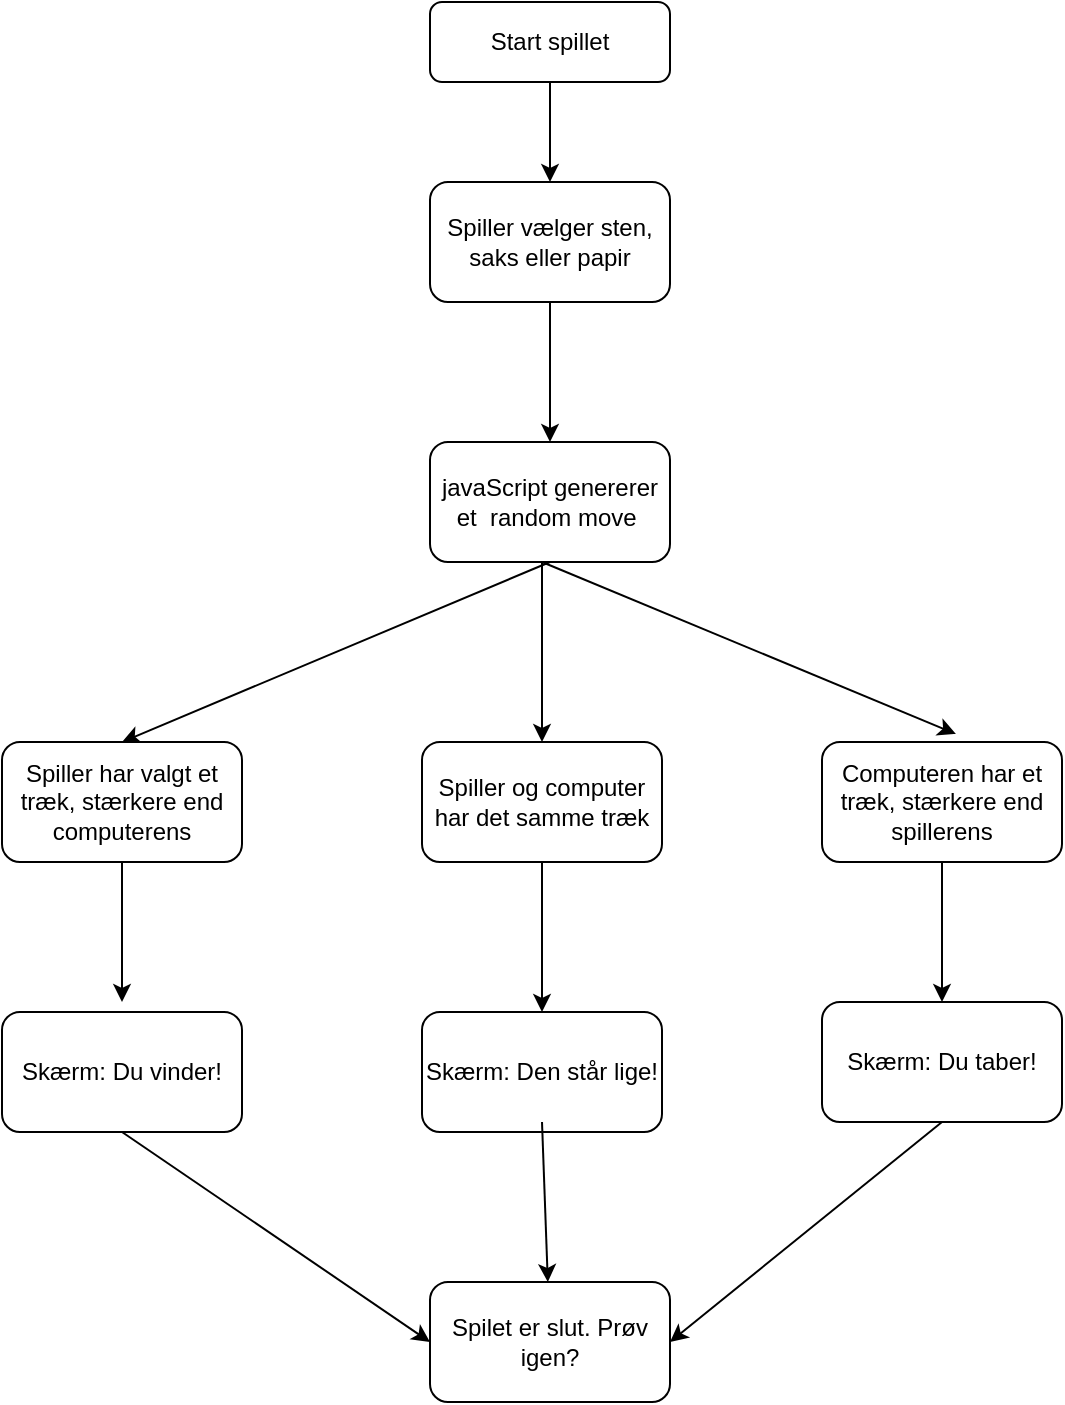 <mxfile>
    <diagram id="dSwgQUAYqZofgUCX_ETS" name="Page-1">
        <mxGraphModel dx="1301" dy="768" grid="1" gridSize="10" guides="1" tooltips="1" connect="1" arrows="1" fold="1" page="1" pageScale="1" pageWidth="827" pageHeight="1169" math="0" shadow="0">
            <root>
                <mxCell id="0"/>
                <mxCell id="1" parent="0"/>
                <mxCell id="7" value="" style="edgeStyle=none;html=1;" parent="1" source="2" edge="1">
                    <mxGeometry relative="1" as="geometry">
                        <mxPoint x="414" y="110" as="targetPoint"/>
                        <Array as="points">
                            <mxPoint x="414" y="90"/>
                        </Array>
                    </mxGeometry>
                </mxCell>
                <mxCell id="2" value="Start spillet" style="rounded=1;whiteSpace=wrap;html=1;" parent="1" vertex="1">
                    <mxGeometry x="354" y="20" width="120" height="40" as="geometry"/>
                </mxCell>
                <mxCell id="8" value="Spiller vælger sten, saks eller papir" style="rounded=1;whiteSpace=wrap;html=1;" parent="1" vertex="1">
                    <mxGeometry x="354" y="110" width="120" height="60" as="geometry"/>
                </mxCell>
                <mxCell id="11" value="" style="endArrow=classic;html=1;exitX=0.5;exitY=1;exitDx=0;exitDy=0;" parent="1" source="8" edge="1">
                    <mxGeometry width="50" height="50" relative="1" as="geometry">
                        <mxPoint x="390" y="390" as="sourcePoint"/>
                        <mxPoint x="414" y="240" as="targetPoint"/>
                    </mxGeometry>
                </mxCell>
                <mxCell id="12" value="javaScript genererer et&amp;nbsp; random move&amp;nbsp;" style="rounded=1;whiteSpace=wrap;html=1;" parent="1" vertex="1">
                    <mxGeometry x="354" y="240" width="120" height="60" as="geometry"/>
                </mxCell>
                <mxCell id="13" value="" style="endArrow=classic;html=1;exitX=0.5;exitY=1;exitDx=0;exitDy=0;entryX=0.5;entryY=0;entryDx=0;entryDy=0;" parent="1" source="12" target="15" edge="1">
                    <mxGeometry width="50" height="50" relative="1" as="geometry">
                        <mxPoint x="390" y="390" as="sourcePoint"/>
                        <mxPoint x="300" y="390" as="targetPoint"/>
                    </mxGeometry>
                </mxCell>
                <mxCell id="14" value="" style="endArrow=classic;html=1;entryX=0.558;entryY=-0.067;entryDx=0;entryDy=0;entryPerimeter=0;" parent="1" target="16" edge="1">
                    <mxGeometry width="50" height="50" relative="1" as="geometry">
                        <mxPoint x="410" y="300" as="sourcePoint"/>
                        <mxPoint x="520" y="380" as="targetPoint"/>
                    </mxGeometry>
                </mxCell>
                <mxCell id="15" value="Spiller har valgt et træk, stærkere end computerens" style="rounded=1;whiteSpace=wrap;html=1;" parent="1" vertex="1">
                    <mxGeometry x="140" y="390" width="120" height="60" as="geometry"/>
                </mxCell>
                <mxCell id="16" value="Computeren har et træk, stærkere end spillerens" style="rounded=1;whiteSpace=wrap;html=1;" parent="1" vertex="1">
                    <mxGeometry x="550" y="390" width="120" height="60" as="geometry"/>
                </mxCell>
                <mxCell id="19" value="" style="endArrow=classic;html=1;" parent="1" edge="1">
                    <mxGeometry width="50" height="50" relative="1" as="geometry">
                        <mxPoint x="410" y="300" as="sourcePoint"/>
                        <mxPoint x="410" y="390" as="targetPoint"/>
                    </mxGeometry>
                </mxCell>
                <mxCell id="20" value="Spiller og computer har det samme træk" style="rounded=1;whiteSpace=wrap;html=1;" parent="1" vertex="1">
                    <mxGeometry x="350" y="390" width="120" height="60" as="geometry"/>
                </mxCell>
                <mxCell id="21" value="" style="endArrow=classic;html=1;exitX=0.5;exitY=1;exitDx=0;exitDy=0;" parent="1" source="15" edge="1">
                    <mxGeometry width="50" height="50" relative="1" as="geometry">
                        <mxPoint x="200" y="460" as="sourcePoint"/>
                        <mxPoint x="200" y="520" as="targetPoint"/>
                    </mxGeometry>
                </mxCell>
                <mxCell id="22" value="Skærm: Du vinder!" style="rounded=1;whiteSpace=wrap;html=1;" parent="1" vertex="1">
                    <mxGeometry x="140" y="525" width="120" height="60" as="geometry"/>
                </mxCell>
                <mxCell id="23" value="Skærm: Du taber!" style="rounded=1;whiteSpace=wrap;html=1;" parent="1" vertex="1">
                    <mxGeometry x="550" y="520" width="120" height="60" as="geometry"/>
                </mxCell>
                <mxCell id="24" value="" style="endArrow=classic;html=1;exitX=0.5;exitY=1;exitDx=0;exitDy=0;entryX=0.5;entryY=0;entryDx=0;entryDy=0;" parent="1" source="16" target="23" edge="1">
                    <mxGeometry width="50" height="50" relative="1" as="geometry">
                        <mxPoint x="210" y="460" as="sourcePoint"/>
                        <mxPoint x="210" y="530" as="targetPoint"/>
                        <Array as="points"/>
                    </mxGeometry>
                </mxCell>
                <mxCell id="25" value="Skærm: Den står lige!" style="rounded=1;whiteSpace=wrap;html=1;" parent="1" vertex="1">
                    <mxGeometry x="350" y="525" width="120" height="60" as="geometry"/>
                </mxCell>
                <mxCell id="26" value="" style="endArrow=classic;html=1;exitX=0.5;exitY=1;exitDx=0;exitDy=0;entryX=0.5;entryY=0;entryDx=0;entryDy=0;" parent="1" source="20" target="25" edge="1">
                    <mxGeometry width="50" height="50" relative="1" as="geometry">
                        <mxPoint x="210" y="460" as="sourcePoint"/>
                        <mxPoint x="210" y="530" as="targetPoint"/>
                    </mxGeometry>
                </mxCell>
                <mxCell id="27" value="Spilet er slut. Prøv igen?" style="rounded=1;whiteSpace=wrap;html=1;" parent="1" vertex="1">
                    <mxGeometry x="354" y="660" width="120" height="60" as="geometry"/>
                </mxCell>
                <mxCell id="28" value="" style="endArrow=classic;html=1;exitX=0.5;exitY=1;exitDx=0;exitDy=0;entryX=0;entryY=0.5;entryDx=0;entryDy=0;" parent="1" source="22" target="27" edge="1">
                    <mxGeometry width="50" height="50" relative="1" as="geometry">
                        <mxPoint x="390" y="350" as="sourcePoint"/>
                        <mxPoint x="440" y="300" as="targetPoint"/>
                    </mxGeometry>
                </mxCell>
                <mxCell id="29" value="" style="endArrow=classic;html=1;" parent="1" target="27" edge="1">
                    <mxGeometry width="50" height="50" relative="1" as="geometry">
                        <mxPoint x="410" y="580" as="sourcePoint"/>
                        <mxPoint x="440" y="300" as="targetPoint"/>
                    </mxGeometry>
                </mxCell>
                <mxCell id="30" value="" style="endArrow=classic;html=1;exitX=0.5;exitY=1;exitDx=0;exitDy=0;entryX=1;entryY=0.5;entryDx=0;entryDy=0;" parent="1" source="23" target="27" edge="1">
                    <mxGeometry width="50" height="50" relative="1" as="geometry">
                        <mxPoint x="610" y="700" as="sourcePoint"/>
                        <mxPoint x="660" y="650" as="targetPoint"/>
                    </mxGeometry>
                </mxCell>
            </root>
        </mxGraphModel>
    </diagram>
</mxfile>